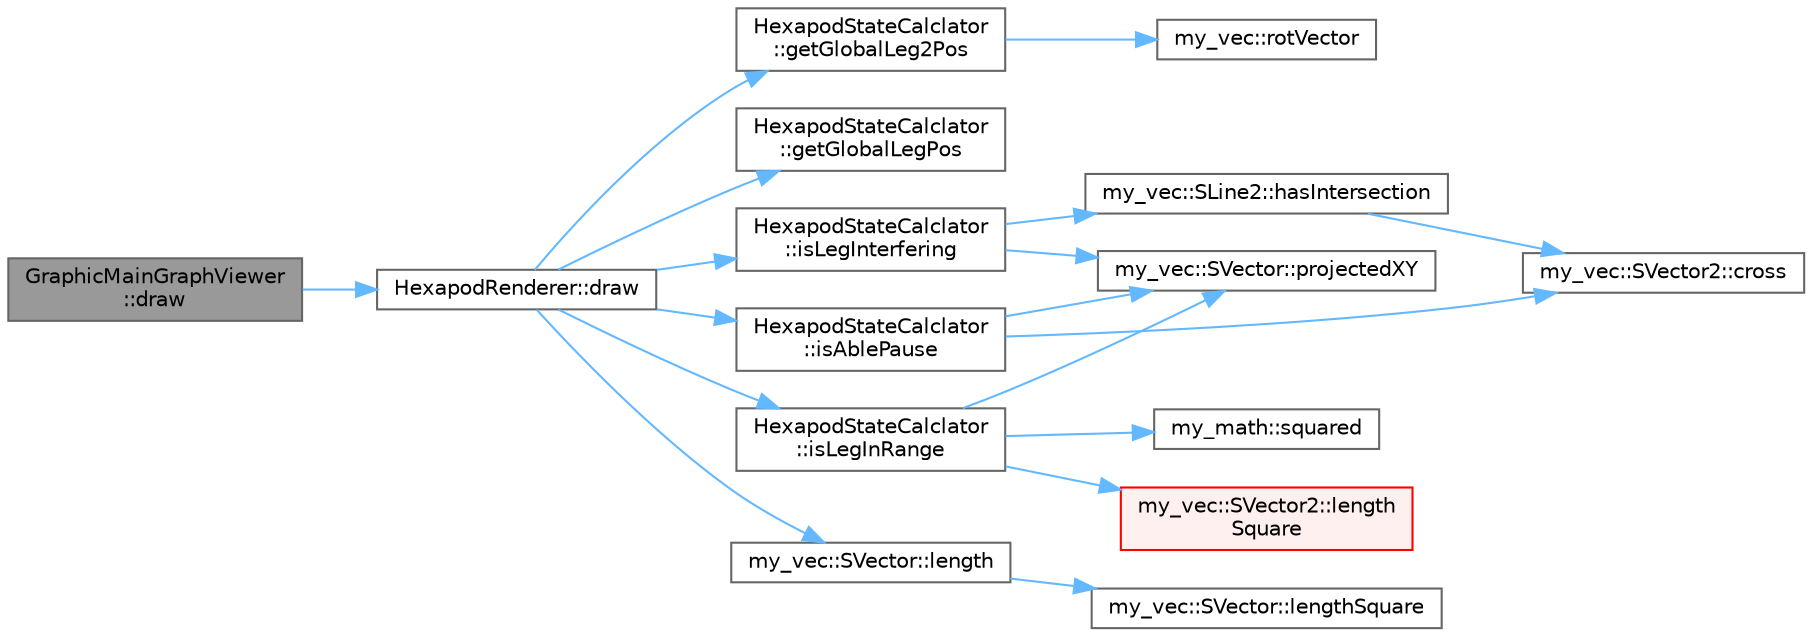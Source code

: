 digraph "GraphicMainGraphViewer::draw"
{
 // LATEX_PDF_SIZE
  bgcolor="transparent";
  edge [fontname=Helvetica,fontsize=10,labelfontname=Helvetica,labelfontsize=10];
  node [fontname=Helvetica,fontsize=10,shape=box,height=0.2,width=0.4];
  rankdir="LR";
  Node1 [id="Node000001",label="GraphicMainGraphViewer\l::draw",height=0.2,width=0.4,color="gray40", fillcolor="grey60", style="filled", fontcolor="black",tooltip="描画を行う．ここでは描画系の処理のみを行い内部のデータを更新しないためconstを付けている．純粋仮想関数．"];
  Node1 -> Node2 [id="edge1_Node000001_Node000002",color="steelblue1",style="solid",tooltip=" "];
  Node2 [id="Node000002",label="HexapodRenderer::draw",height=0.2,width=0.4,color="grey40", fillcolor="white", style="filled",URL="$class_hexapod_renderer.html#af729a4665d1f1c156ea4252619b51503",tooltip="ロボットを3D空間に描画する．"];
  Node2 -> Node3 [id="edge2_Node000002_Node000003",color="steelblue1",style="solid",tooltip=" "];
  Node3 [id="Node000003",label="HexapodStateCalclator\l::getGlobalLeg2Pos",height=0.2,width=0.4,color="grey40", fillcolor="white", style="filled",URL="$class_hexapod_state_calclator.html#a4419307fdde56645a1170d5b33a9e616",tooltip="脚位置は離散化されて制御されるが，その時の4の位置をグローバル座標で出力する．また，ロボットの回転を考慮する．"];
  Node3 -> Node4 [id="edge3_Node000003_Node000004",color="steelblue1",style="solid",tooltip=" "];
  Node4 [id="Node000004",label="my_vec::rotVector",height=0.2,width=0.4,color="grey40", fillcolor="white", style="filled",URL="$namespacemy__vec.html#a4f287da27a7c924e71872c16f706bb35",tooltip="回転させたベクトルを返す．三角関数の処理が多く重たいので注意．"];
  Node2 -> Node5 [id="edge4_Node000002_Node000005",color="steelblue1",style="solid",tooltip=" "];
  Node5 [id="Node000005",label="HexapodStateCalclator\l::getGlobalLegPos",height=0.2,width=0.4,color="grey40", fillcolor="white", style="filled",URL="$class_hexapod_state_calclator.html#a07f1e2f659fb9c34344a6ba821f128cf",tooltip="脚座標は脚の付け根を原点とした座標系なので，それをグローバル座標に変換する．"];
  Node2 -> Node6 [id="edge5_Node000002_Node000006",color="steelblue1",style="solid",tooltip=" "];
  Node6 [id="Node000006",label="HexapodStateCalclator\l::isAblePause",height=0.2,width=0.4,color="grey40", fillcolor="white", style="filled",URL="$class_hexapod_state_calclator.html#a5e34910a6da418efdc1e1632672f15e7",tooltip="転ばない姿勢かどうか調べる．"];
  Node6 -> Node7 [id="edge6_Node000006_Node000007",color="steelblue1",style="solid",tooltip=" "];
  Node7 [id="Node000007",label="my_vec::SVector2::cross",height=0.2,width=0.4,color="grey40", fillcolor="white", style="filled",URL="$structmy__vec_1_1_s_vector2.html#ac2b5470c2541a3292a27b38840ebb7c2",tooltip="このベクトルとotherの外積を返す"];
  Node6 -> Node8 [id="edge7_Node000006_Node000008",color="steelblue1",style="solid",tooltip=" "];
  Node8 [id="Node000008",label="my_vec::SVector::projectedXY",height=0.2,width=0.4,color="grey40", fillcolor="white", style="filled",URL="$structmy__vec_1_1_s_vector.html#ada5408a85d72fdbf6ae0f5f6d42862f7",tooltip="XY平面に射影したベクトルを返す．"];
  Node2 -> Node9 [id="edge8_Node000002_Node000009",color="steelblue1",style="solid",tooltip=" "];
  Node9 [id="Node000009",label="HexapodStateCalclator\l::isLegInRange",height=0.2,width=0.4,color="grey40", fillcolor="white", style="filled",URL="$class_hexapod_state_calclator.html#a44b81247eee6784742703a394716739d",tooltip="脚が可動範囲内かチェックする．速度重視のため，ざっくりとした計算を行う．"];
  Node9 -> Node10 [id="edge9_Node000009_Node000010",color="steelblue1",style="solid",tooltip=" "];
  Node10 [id="Node000010",label="my_vec::SVector2::length\lSquare",height=0.2,width=0.4,color="red", fillcolor="#FFF0F0", style="filled",URL="$structmy__vec_1_1_s_vector2.html#a7fa50793aa9b2afa33a1a331169a56e3",tooltip="このベクトルの長さの2乗を返す"];
  Node9 -> Node8 [id="edge10_Node000009_Node000008",color="steelblue1",style="solid",tooltip=" "];
  Node9 -> Node12 [id="edge11_Node000009_Node000012",color="steelblue1",style="solid",tooltip=" "];
  Node12 [id="Node000012",label="my_math::squared",height=0.2,width=0.4,color="grey40", fillcolor="white", style="filled",URL="$namespacemy__math.html#a7c3c2dcc41ec2f0df656d7c947ffc9a4",tooltip="2乗した値を返す関数．"];
  Node2 -> Node13 [id="edge12_Node000002_Node000013",color="steelblue1",style="solid",tooltip=" "];
  Node13 [id="Node000013",label="HexapodStateCalclator\l::isLegInterfering",height=0.2,width=0.4,color="grey40", fillcolor="white", style="filled",URL="$class_hexapod_state_calclator.html#a4b7626cfcaab44e79148c5f5b4acd30f",tooltip="脚の干渉をチェックする．"];
  Node13 -> Node14 [id="edge13_Node000013_Node000014",color="steelblue1",style="solid",tooltip=" "];
  Node14 [id="Node000014",label="my_vec::SLine2::hasIntersection",height=0.2,width=0.4,color="grey40", fillcolor="white", style="filled",URL="$structmy__vec_1_1_s_line2.html#a3599e0d2dcd3d912ccd5fb20ebdb67f7",tooltip="交点が存在しているかどうか調べる関数"];
  Node14 -> Node7 [id="edge14_Node000014_Node000007",color="steelblue1",style="solid",tooltip=" "];
  Node13 -> Node8 [id="edge15_Node000013_Node000008",color="steelblue1",style="solid",tooltip=" "];
  Node2 -> Node15 [id="edge16_Node000002_Node000015",color="steelblue1",style="solid",tooltip=" "];
  Node15 [id="Node000015",label="my_vec::SVector::length",height=0.2,width=0.4,color="grey40", fillcolor="white", style="filled",URL="$structmy__vec_1_1_s_vector.html#ab7e048615bd7e965e0be62a3e92a32c1",tooltip="ベクトルの長さを返す．sqrt(ルートの計算)がまぁまぁ重いので，lengthSquareでいいならこっち使うべき．"];
  Node15 -> Node16 [id="edge17_Node000015_Node000016",color="steelblue1",style="solid",tooltip=" "];
  Node16 [id="Node000016",label="my_vec::SVector::lengthSquare",height=0.2,width=0.4,color="grey40", fillcolor="white", style="filled",URL="$structmy__vec_1_1_s_vector.html#ad0873be2086aeb705197892cbace0b38",tooltip="ベクトルの長さの2乗を返す．sqrt(ルートの計算)がまぁまぁ重いのでこっちを使えるなら使うべき．"];
}
